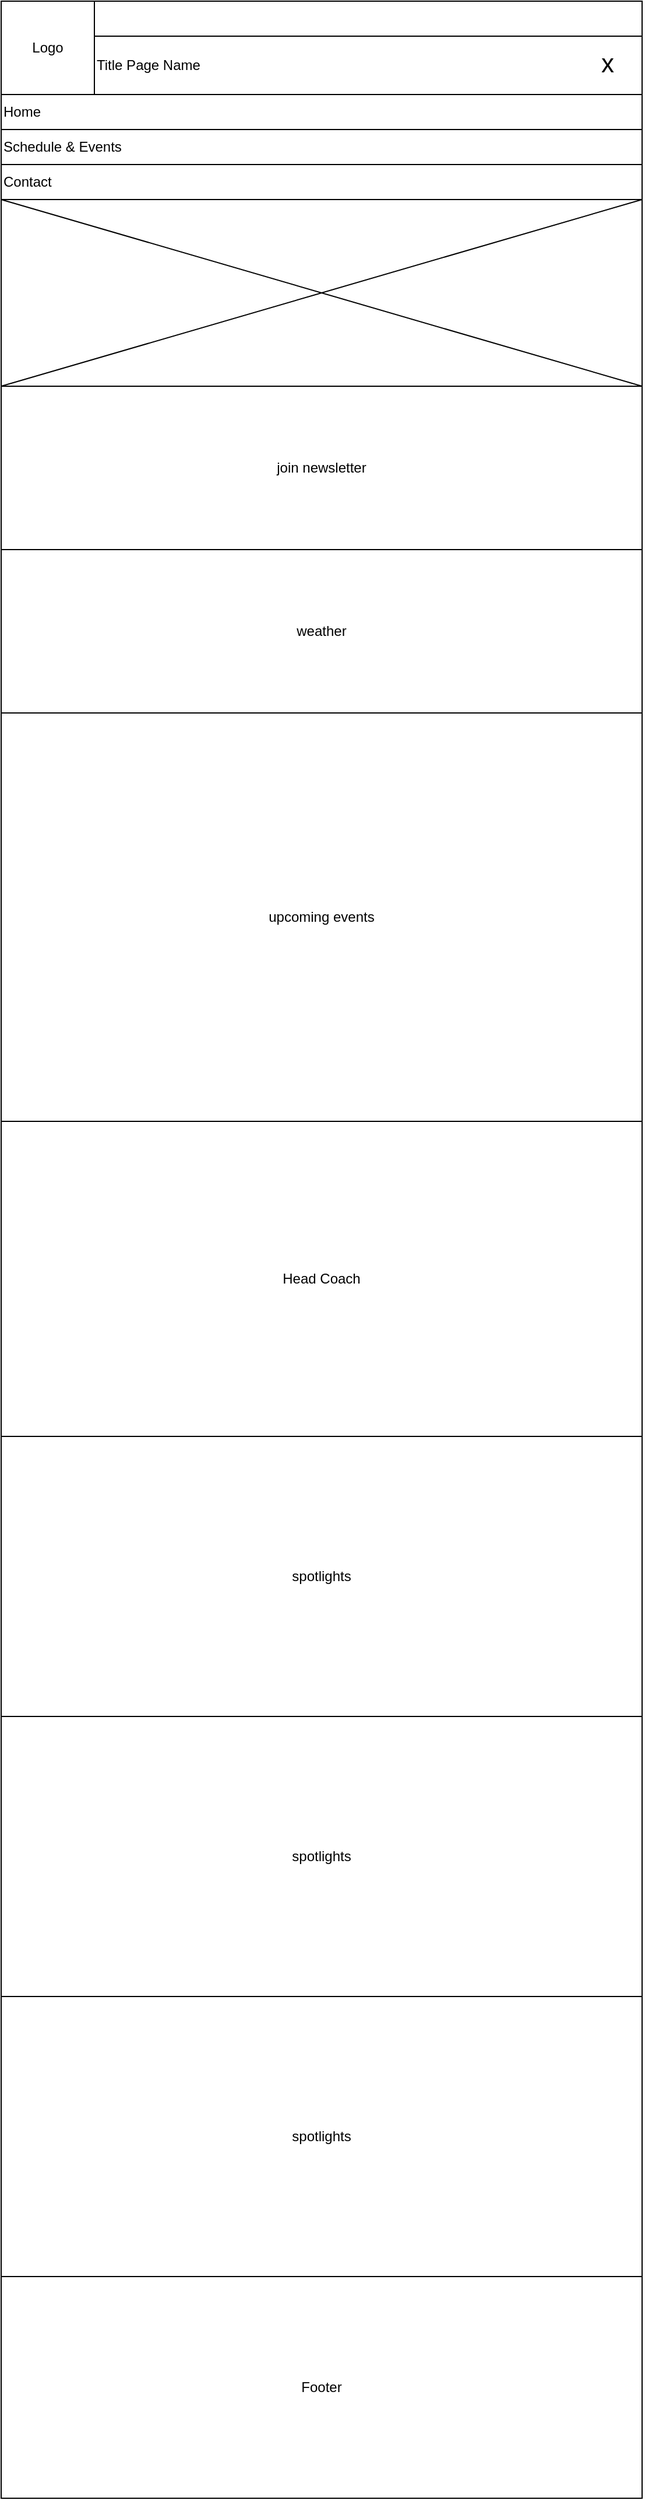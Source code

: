 <mxfile version="28.0.7">
  <diagram name="Page-1" id="wVFOSHJ2MyzRC7Csv9pp">
    <mxGraphModel dx="2153" dy="1273" grid="1" gridSize="10" guides="1" tooltips="1" connect="1" arrows="1" fold="1" page="1" pageScale="1" pageWidth="850" pageHeight="1100" math="0" shadow="0">
      <root>
        <mxCell id="0" />
        <mxCell id="1" parent="0" />
        <mxCell id="5sIYrV1YxbNvp70j_MaP-1" value="" style="rounded=0;whiteSpace=wrap;html=1;" parent="1" vertex="1">
          <mxGeometry x="80" width="470" height="30" as="geometry" />
        </mxCell>
        <mxCell id="5sIYrV1YxbNvp70j_MaP-2" value="Title Page Name" style="rounded=0;whiteSpace=wrap;html=1;align=left;" parent="1" vertex="1">
          <mxGeometry x="80" y="30" width="470" height="50" as="geometry" />
        </mxCell>
        <mxCell id="5sIYrV1YxbNvp70j_MaP-3" value="x" style="rounded=0;whiteSpace=wrap;html=1;align=right;spacing=14;fontSize=22;spacingBottom=3;strokeColor=none;" parent="1" vertex="1">
          <mxGeometry x="500" y="45" width="40" height="20" as="geometry" />
        </mxCell>
        <mxCell id="5sIYrV1YxbNvp70j_MaP-4" value="Logo" style="whiteSpace=wrap;html=1;aspect=fixed;" parent="1" vertex="1">
          <mxGeometry width="80" height="80" as="geometry" />
        </mxCell>
        <mxCell id="5sIYrV1YxbNvp70j_MaP-5" value="Home" style="rounded=0;whiteSpace=wrap;html=1;align=left;" parent="1" vertex="1">
          <mxGeometry y="80" width="550" height="30" as="geometry" />
        </mxCell>
        <mxCell id="5sIYrV1YxbNvp70j_MaP-7" value="Contact" style="rounded=0;whiteSpace=wrap;html=1;align=left;" parent="1" vertex="1">
          <mxGeometry y="140" width="550" height="30" as="geometry" />
        </mxCell>
        <mxCell id="5sIYrV1YxbNvp70j_MaP-8" value="Schedule &amp;amp; Events" style="rounded=0;whiteSpace=wrap;html=1;align=left;" parent="1" vertex="1">
          <mxGeometry y="110" width="550" height="30" as="geometry" />
        </mxCell>
        <mxCell id="5sIYrV1YxbNvp70j_MaP-10" value="" style="rounded=0;whiteSpace=wrap;html=1;" parent="1" vertex="1">
          <mxGeometry y="170" width="550" height="160" as="geometry" />
        </mxCell>
        <mxCell id="5sIYrV1YxbNvp70j_MaP-17" value="" style="endArrow=none;html=1;rounded=0;entryX=0;entryY=0;entryDx=0;entryDy=0;exitX=1;exitY=1;exitDx=0;exitDy=0;" parent="1" source="5sIYrV1YxbNvp70j_MaP-10" target="5sIYrV1YxbNvp70j_MaP-10" edge="1">
          <mxGeometry width="50" height="50" relative="1" as="geometry">
            <mxPoint x="730" y="280" as="sourcePoint" />
            <mxPoint x="530" y="340" as="targetPoint" />
          </mxGeometry>
        </mxCell>
        <mxCell id="5sIYrV1YxbNvp70j_MaP-18" value="" style="endArrow=none;html=1;rounded=0;entryX=0;entryY=1;entryDx=0;entryDy=0;exitX=1;exitY=0;exitDx=0;exitDy=0;" parent="1" source="5sIYrV1YxbNvp70j_MaP-10" target="5sIYrV1YxbNvp70j_MaP-10" edge="1">
          <mxGeometry width="50" height="50" relative="1" as="geometry">
            <mxPoint x="910" y="310" as="sourcePoint" />
            <mxPoint x="90" y="190" as="targetPoint" />
          </mxGeometry>
        </mxCell>
        <mxCell id="5sIYrV1YxbNvp70j_MaP-21" value="Footer" style="rounded=0;whiteSpace=wrap;html=1;" parent="1" vertex="1">
          <mxGeometry y="1950" width="550" height="190" as="geometry" />
        </mxCell>
        <mxCell id="5sIYrV1YxbNvp70j_MaP-25" value="Head Coach" style="rounded=0;whiteSpace=wrap;html=1;" parent="1" vertex="1">
          <mxGeometry y="960" width="550" height="270" as="geometry" />
        </mxCell>
        <mxCell id="5sIYrV1YxbNvp70j_MaP-27" value="upcoming events" style="rounded=0;whiteSpace=wrap;html=1;" parent="1" vertex="1">
          <mxGeometry y="610" width="550" height="350" as="geometry" />
        </mxCell>
        <mxCell id="5sIYrV1YxbNvp70j_MaP-28" value="weather" style="rounded=0;whiteSpace=wrap;html=1;" parent="1" vertex="1">
          <mxGeometry y="470" width="550" height="140" as="geometry" />
        </mxCell>
        <mxCell id="5sIYrV1YxbNvp70j_MaP-30" value="spotlights" style="rounded=0;whiteSpace=wrap;html=1;" parent="1" vertex="1">
          <mxGeometry y="1230" width="550" height="240" as="geometry" />
        </mxCell>
        <mxCell id="5sIYrV1YxbNvp70j_MaP-31" value="spotlights" style="rounded=0;whiteSpace=wrap;html=1;" parent="1" vertex="1">
          <mxGeometry y="1470" width="550" height="240" as="geometry" />
        </mxCell>
        <mxCell id="5sIYrV1YxbNvp70j_MaP-33" value="join newsletter" style="rounded=0;whiteSpace=wrap;html=1;" parent="1" vertex="1">
          <mxGeometry y="330" width="550" height="140" as="geometry" />
        </mxCell>
        <mxCell id="3NDeXzH4DPpKnkUOIIuw-1" value="spotlights" style="rounded=0;whiteSpace=wrap;html=1;" vertex="1" parent="1">
          <mxGeometry y="1710" width="550" height="240" as="geometry" />
        </mxCell>
      </root>
    </mxGraphModel>
  </diagram>
</mxfile>
